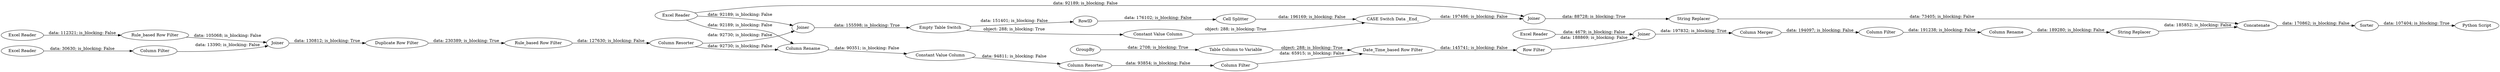 digraph {
	"-3991056635902120814_47" [label=Joiner]
	"-3991056635902120814_31" [label="Excel Reader"]
	"-3991056635902120814_25" [label=Concatenate]
	"-3991056635902120814_50" [label="String Replacer"]
	"-5829318560937393772_12" [label="Rule_based Row Filter"]
	"2184328398909111292_20" [label="Column Resorter"]
	"2184328398909111292_60" [label="Date_Time_based Row Filter"]
	"-6572242827578954443_45" [label=RowID]
	"2184328398909111292_18" [label="Column Rename"]
	"2184328398909111292_62" [label="Row Filter"]
	"-3991056635902120814_72" [label="Constant Value Column"]
	"-3991056635902120814_42" [label="Excel Reader"]
	"-3991056635902120814_54" [label=Sorter]
	"-3991056635902120814_53" [label="Python Script"]
	"-3991056635902120814_32" [label=Joiner]
	"-3991056635902120814_39" [label="Rule_based Row Filter"]
	"2184328398909111292_19" [label="Constant Value Column"]
	"-6572242827578954443_46" [label="Cell Splitter"]
	"-3991056635902120814_14" [label="Column Resorter"]
	"-5829318560937393772_13" [label=Joiner]
	"-5829318560937393772_1" [label="Excel Reader"]
	"-3991056635902120814_38" [label="Duplicate Row Filter"]
	"-5829318560937393772_9" [label="Excel Reader"]
	"-3991056635902120814_70" [label="Empty Table Switch"]
	"-3991056635902120814_49" [label="Column Rename"]
	"-5829318560937393772_10" [label="Column Filter"]
	"-3991056635902120814_33" [label="Column Merger"]
	"-3991056635902120814_34" [label="Column Filter"]
	"-3991056635902120814_26" [label="String Replacer"]
	"-3991056635902120814_71" [label="CASE Switch Data _End_"]
	"2184328398909111292_22" [label="Column Filter"]
	"2184328398909111292_61" [label="Table Column to Variable"]
	"2184328398909111292_55" [label=GroupBy]
	"-3991056635902120814_16" [label=Joiner]
	"-3991056635902120814_71" -> "-3991056635902120814_47" [label="data: 197486; is_blocking: False"]
	"-3991056635902120814_31" -> "-3991056635902120814_32" [label="data: 4679; is_blocking: False"]
	"-3991056635902120814_50" -> "-3991056635902120814_25" [label="data: 185852; is_blocking: False"]
	"-3991056635902120814_33" -> "-3991056635902120814_34" [label="data: 194097; is_blocking: False"]
	"2184328398909111292_55" -> "2184328398909111292_61" [label="data: 2708; is_blocking: True"]
	"2184328398909111292_61" -> "2184328398909111292_60" [label="object: 288; is_blocking: True"]
	"-3991056635902120814_38" -> "-3991056635902120814_39" [label="data: 230389; is_blocking: True"]
	"-3991056635902120814_70" -> "-6572242827578954443_45" [label="data: 151401; is_blocking: False"]
	"-5829318560937393772_10" -> "-5829318560937393772_13" [label="data: 13390; is_blocking: False"]
	"-5829318560937393772_13" -> "-3991056635902120814_38" [label="data: 130812; is_blocking: True"]
	"-3991056635902120814_54" -> "-3991056635902120814_53" [label="data: 107404; is_blocking: True"]
	"-3991056635902120814_42" -> "-3991056635902120814_16" [label="data: 92189; is_blocking: False"]
	"-3991056635902120814_14" -> "2184328398909111292_18" [label="data: 92730; is_blocking: False"]
	"2184328398909111292_20" -> "2184328398909111292_22" [label="data: 93854; is_blocking: False"]
	"-3991056635902120814_16" -> "-3991056635902120814_70" [label="data: 155598; is_blocking: True"]
	"-3991056635902120814_26" -> "-3991056635902120814_25" [label="data: 73405; is_blocking: False"]
	"-3991056635902120814_70" -> "-3991056635902120814_72" [label="object: 288; is_blocking: True"]
	"2184328398909111292_62" -> "-3991056635902120814_32" [label="data: 188869; is_blocking: False"]
	"-3991056635902120814_72" -> "-3991056635902120814_71" [label="object: 288; is_blocking: True"]
	"-3991056635902120814_39" -> "-3991056635902120814_14" [label="data: 127630; is_blocking: False"]
	"2184328398909111292_22" -> "2184328398909111292_60" [label="data: 65915; is_blocking: False"]
	"-3991056635902120814_25" -> "-3991056635902120814_54" [label="data: 170862; is_blocking: False"]
	"-5829318560937393772_12" -> "-5829318560937393772_13" [label="data: 105068; is_blocking: False"]
	"-3991056635902120814_14" -> "-3991056635902120814_16" [label="data: 92730; is_blocking: False"]
	"-3991056635902120814_42" -> "2184328398909111292_18" [label="data: 92189; is_blocking: False"]
	"-6572242827578954443_46" -> "-3991056635902120814_71" [label="data: 196169; is_blocking: False"]
	"-3991056635902120814_47" -> "-3991056635902120814_26" [label="data: 88728; is_blocking: True"]
	"-3991056635902120814_49" -> "-3991056635902120814_50" [label="data: 189280; is_blocking: False"]
	"-5829318560937393772_9" -> "-5829318560937393772_10" [label="data: 30630; is_blocking: False"]
	"2184328398909111292_60" -> "2184328398909111292_62" [label="data: 145741; is_blocking: False"]
	"-3991056635902120814_42" -> "-3991056635902120814_47" [label="data: 92189; is_blocking: False"]
	"-5829318560937393772_1" -> "-5829318560937393772_12" [label="data: 112321; is_blocking: False"]
	"-3991056635902120814_32" -> "-3991056635902120814_33" [label="data: 197832; is_blocking: True"]
	"2184328398909111292_19" -> "2184328398909111292_20" [label="data: 94811; is_blocking: False"]
	"-6572242827578954443_45" -> "-6572242827578954443_46" [label="data: 176102; is_blocking: False"]
	"-3991056635902120814_34" -> "-3991056635902120814_49" [label="data: 191238; is_blocking: False"]
	"2184328398909111292_18" -> "2184328398909111292_19" [label="data: 90351; is_blocking: False"]
	rankdir=LR
}
